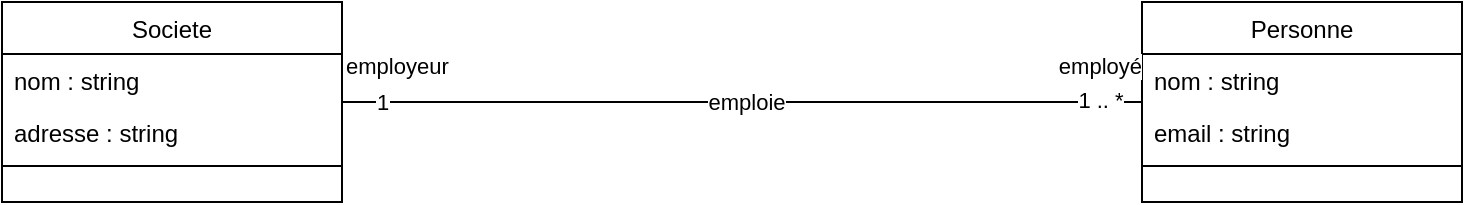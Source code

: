 <mxfile version="24.5.3" type="device">
  <diagram id="C5RBs43oDa-KdzZeNtuy" name="Page-1">
    <mxGraphModel dx="1084" dy="755" grid="1" gridSize="10" guides="1" tooltips="1" connect="1" arrows="1" fold="1" page="1" pageScale="1" pageWidth="827" pageHeight="1169" math="0" shadow="0">
      <root>
        <mxCell id="WIyWlLk6GJQsqaUBKTNV-0" />
        <mxCell id="WIyWlLk6GJQsqaUBKTNV-1" parent="WIyWlLk6GJQsqaUBKTNV-0" />
        <mxCell id="zkfFHV4jXpPFQw0GAbJ--17" value="Personne" style="swimlane;fontStyle=0;align=center;verticalAlign=top;childLayout=stackLayout;horizontal=1;startSize=26;horizontalStack=0;resizeParent=1;resizeLast=0;collapsible=1;marginBottom=0;rounded=0;shadow=0;strokeWidth=1;" parent="WIyWlLk6GJQsqaUBKTNV-1" vertex="1">
          <mxGeometry x="630" y="140" width="160" height="100" as="geometry">
            <mxRectangle x="550" y="140" width="160" height="26" as="alternateBounds" />
          </mxGeometry>
        </mxCell>
        <mxCell id="zkfFHV4jXpPFQw0GAbJ--18" value="nom : string" style="text;align=left;verticalAlign=top;spacingLeft=4;spacingRight=4;overflow=hidden;rotatable=0;points=[[0,0.5],[1,0.5]];portConstraint=eastwest;" parent="zkfFHV4jXpPFQw0GAbJ--17" vertex="1">
          <mxGeometry y="26" width="160" height="26" as="geometry" />
        </mxCell>
        <mxCell id="zkfFHV4jXpPFQw0GAbJ--19" value="email : string" style="text;align=left;verticalAlign=top;spacingLeft=4;spacingRight=4;overflow=hidden;rotatable=0;points=[[0,0.5],[1,0.5]];portConstraint=eastwest;rounded=0;shadow=0;html=0;" parent="zkfFHV4jXpPFQw0GAbJ--17" vertex="1">
          <mxGeometry y="52" width="160" height="26" as="geometry" />
        </mxCell>
        <mxCell id="zkfFHV4jXpPFQw0GAbJ--23" value="" style="line;html=1;strokeWidth=1;align=left;verticalAlign=middle;spacingTop=-1;spacingLeft=3;spacingRight=3;rotatable=0;labelPosition=right;points=[];portConstraint=eastwest;" parent="zkfFHV4jXpPFQw0GAbJ--17" vertex="1">
          <mxGeometry y="78" width="160" height="8" as="geometry" />
        </mxCell>
        <mxCell id="EKuHNt6ULMki92LWRhTQ-0" value="Societe" style="swimlane;fontStyle=0;align=center;verticalAlign=top;childLayout=stackLayout;horizontal=1;startSize=26;horizontalStack=0;resizeParent=1;resizeLast=0;collapsible=1;marginBottom=0;rounded=0;shadow=0;strokeWidth=1;" vertex="1" parent="WIyWlLk6GJQsqaUBKTNV-1">
          <mxGeometry x="60" y="140" width="170" height="100" as="geometry">
            <mxRectangle x="550" y="140" width="160" height="26" as="alternateBounds" />
          </mxGeometry>
        </mxCell>
        <mxCell id="EKuHNt6ULMki92LWRhTQ-1" value="nom : string" style="text;align=left;verticalAlign=top;spacingLeft=4;spacingRight=4;overflow=hidden;rotatable=0;points=[[0,0.5],[1,0.5]];portConstraint=eastwest;" vertex="1" parent="EKuHNt6ULMki92LWRhTQ-0">
          <mxGeometry y="26" width="170" height="26" as="geometry" />
        </mxCell>
        <mxCell id="EKuHNt6ULMki92LWRhTQ-2" value="adresse : string" style="text;align=left;verticalAlign=top;spacingLeft=4;spacingRight=4;overflow=hidden;rotatable=0;points=[[0,0.5],[1,0.5]];portConstraint=eastwest;rounded=0;shadow=0;html=0;" vertex="1" parent="EKuHNt6ULMki92LWRhTQ-0">
          <mxGeometry y="52" width="170" height="26" as="geometry" />
        </mxCell>
        <mxCell id="EKuHNt6ULMki92LWRhTQ-6" value="" style="line;html=1;strokeWidth=1;align=left;verticalAlign=middle;spacingTop=-1;spacingLeft=3;spacingRight=3;rotatable=0;labelPosition=right;points=[];portConstraint=eastwest;" vertex="1" parent="EKuHNt6ULMki92LWRhTQ-0">
          <mxGeometry y="78" width="170" height="8" as="geometry" />
        </mxCell>
        <mxCell id="EKuHNt6ULMki92LWRhTQ-9" value="" style="endArrow=none;html=1;edgeStyle=orthogonalEdgeStyle;rounded=0;" edge="1" parent="WIyWlLk6GJQsqaUBKTNV-1" source="EKuHNt6ULMki92LWRhTQ-0" target="zkfFHV4jXpPFQw0GAbJ--17">
          <mxGeometry relative="1" as="geometry">
            <mxPoint x="330" y="390" as="sourcePoint" />
            <mxPoint x="490" y="390" as="targetPoint" />
          </mxGeometry>
        </mxCell>
        <mxCell id="EKuHNt6ULMki92LWRhTQ-10" value="employeur" style="edgeLabel;resizable=0;html=1;align=left;verticalAlign=bottom;" connectable="0" vertex="1" parent="EKuHNt6ULMki92LWRhTQ-9">
          <mxGeometry x="-1" relative="1" as="geometry">
            <mxPoint y="-10" as="offset" />
          </mxGeometry>
        </mxCell>
        <mxCell id="EKuHNt6ULMki92LWRhTQ-11" value="employé" style="edgeLabel;resizable=0;html=1;align=right;verticalAlign=bottom;" connectable="0" vertex="1" parent="EKuHNt6ULMki92LWRhTQ-9">
          <mxGeometry x="1" relative="1" as="geometry">
            <mxPoint y="-10" as="offset" />
          </mxGeometry>
        </mxCell>
        <mxCell id="EKuHNt6ULMki92LWRhTQ-14" value="emploie" style="edgeLabel;html=1;align=center;verticalAlign=middle;resizable=0;points=[];" vertex="1" connectable="0" parent="EKuHNt6ULMki92LWRhTQ-9">
          <mxGeometry x="0.01" relative="1" as="geometry">
            <mxPoint as="offset" />
          </mxGeometry>
        </mxCell>
        <mxCell id="EKuHNt6ULMki92LWRhTQ-15" value="1" style="edgeLabel;html=1;align=center;verticalAlign=middle;resizable=0;points=[];" vertex="1" connectable="0" parent="EKuHNt6ULMki92LWRhTQ-9">
          <mxGeometry x="-0.865" relative="1" as="geometry">
            <mxPoint x="-7" as="offset" />
          </mxGeometry>
        </mxCell>
        <mxCell id="EKuHNt6ULMki92LWRhTQ-16" value="1 .. *" style="edgeLabel;html=1;align=center;verticalAlign=middle;resizable=0;points=[];" vertex="1" connectable="0" parent="EKuHNt6ULMki92LWRhTQ-9">
          <mxGeometry x="0.895" y="1" relative="1" as="geometry">
            <mxPoint as="offset" />
          </mxGeometry>
        </mxCell>
      </root>
    </mxGraphModel>
  </diagram>
</mxfile>
